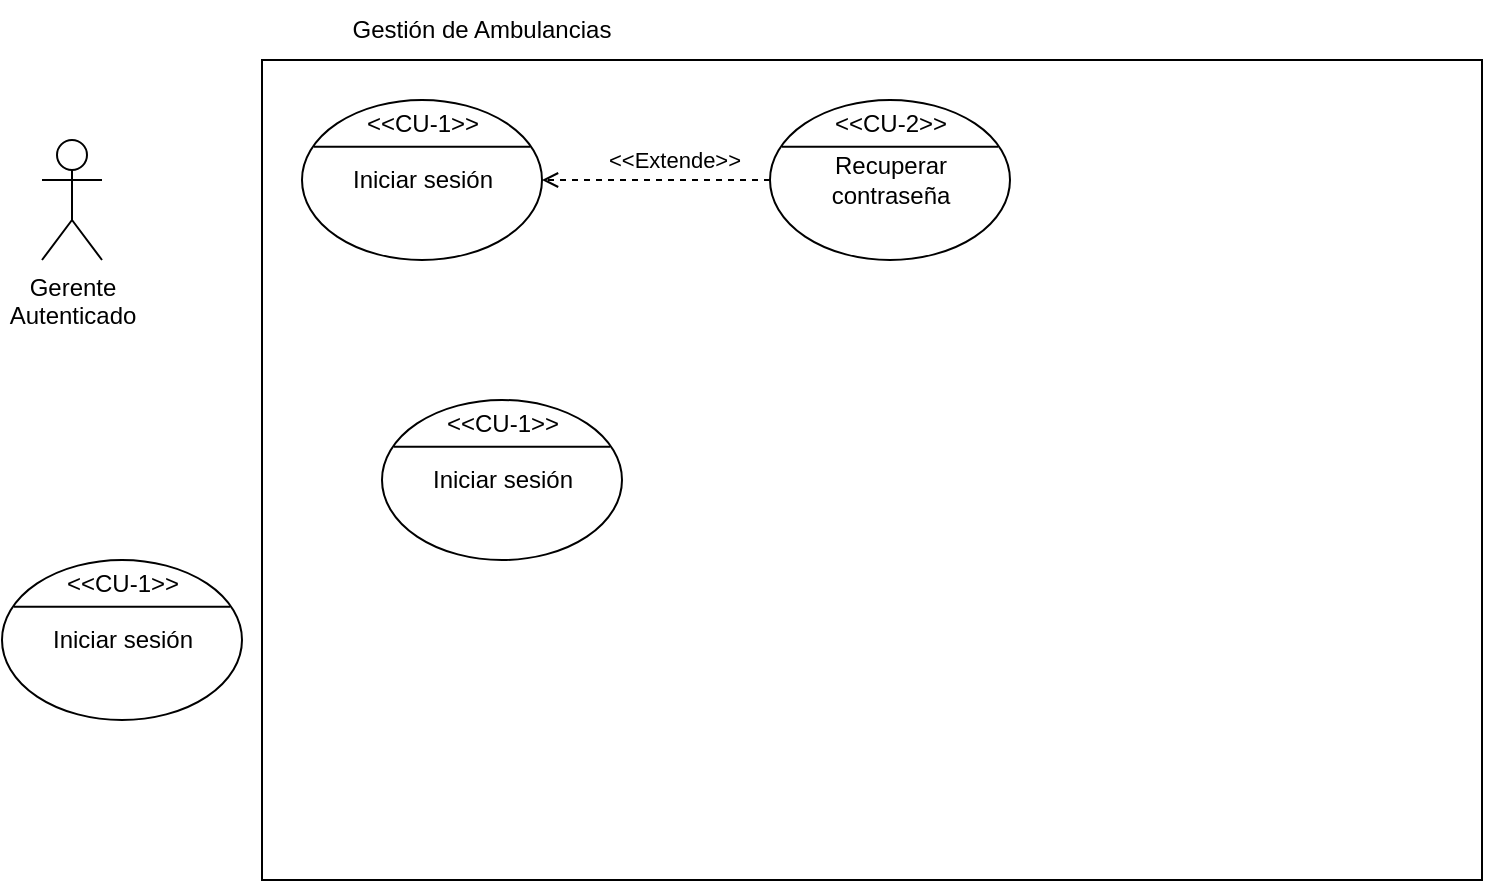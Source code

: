<mxfile version="16.5.1" type="device"><diagram id="i5PHuLDmh14EOhWXMd6f" name="Page-1"><mxGraphModel dx="979" dy="624" grid="1" gridSize="10" guides="1" tooltips="1" connect="1" arrows="1" fold="1" page="1" pageScale="1" pageWidth="827" pageHeight="1169" math="0" shadow="0"><root><mxCell id="0"/><mxCell id="1" parent="0"/><mxCell id="PSQ_uT7hBKoObwp1n5tO-3" value="" style="rounded=0;whiteSpace=wrap;html=1;" vertex="1" parent="1"><mxGeometry x="160" y="80" width="610" height="410" as="geometry"/></mxCell><mxCell id="PSQ_uT7hBKoObwp1n5tO-2" value="Gerente&lt;br&gt;Autenticado" style="shape=umlActor;verticalLabelPosition=bottom;verticalAlign=top;html=1;outlineConnect=0;" vertex="1" parent="1"><mxGeometry x="50" y="120" width="30" height="60" as="geometry"/></mxCell><mxCell id="PSQ_uT7hBKoObwp1n5tO-5" value="Gestión de Ambulancias" style="text;html=1;strokeColor=none;fillColor=none;align=center;verticalAlign=middle;whiteSpace=wrap;rounded=0;" vertex="1" parent="1"><mxGeometry x="200" y="50" width="140" height="30" as="geometry"/></mxCell><mxCell id="PSQ_uT7hBKoObwp1n5tO-6" value="Iniciar sesión" style="shape=ellipse;container=1;horizontal=1;horizontalStack=0;resizeParent=1;resizeParentMax=0;resizeLast=0;html=1;dashed=0;collapsible=0;" vertex="1" parent="1"><mxGeometry x="180" y="100" width="120" height="80" as="geometry"/></mxCell><mxCell id="PSQ_uT7hBKoObwp1n5tO-8" value="" style="line;strokeWidth=1;fillColor=none;rotatable=0;labelPosition=right;points=[];portConstraint=eastwest;dashed=0;resizeWidth=1;" vertex="1" parent="PSQ_uT7hBKoObwp1n5tO-6"><mxGeometry x="6" y="20" width="108.0" height="6.667" as="geometry"/></mxCell><mxCell id="PSQ_uT7hBKoObwp1n5tO-16" value="&amp;lt;&amp;lt;CU-1&amp;gt;&amp;gt;" style="html=1;strokeColor=none;fillColor=none;align=center;verticalAlign=middle;rotatable=0;" vertex="1" parent="PSQ_uT7hBKoObwp1n5tO-6"><mxGeometry x="25" y="-3.33" width="70" height="30" as="geometry"/></mxCell><mxCell id="PSQ_uT7hBKoObwp1n5tO-17" value="Iniciar sesión" style="shape=ellipse;container=1;horizontal=1;horizontalStack=0;resizeParent=1;resizeParentMax=0;resizeLast=0;html=1;dashed=0;collapsible=0;" vertex="1" parent="1"><mxGeometry x="30" y="330" width="120" height="80" as="geometry"/></mxCell><mxCell id="PSQ_uT7hBKoObwp1n5tO-18" value="" style="line;strokeWidth=1;fillColor=none;rotatable=0;labelPosition=right;points=[];portConstraint=eastwest;dashed=0;resizeWidth=1;" vertex="1" parent="PSQ_uT7hBKoObwp1n5tO-17"><mxGeometry x="6" y="20" width="108.0" height="6.667" as="geometry"/></mxCell><mxCell id="PSQ_uT7hBKoObwp1n5tO-19" value="&amp;lt;&amp;lt;CU-1&amp;gt;&amp;gt;" style="html=1;strokeColor=none;fillColor=none;align=center;verticalAlign=middle;rotatable=0;" vertex="1" parent="PSQ_uT7hBKoObwp1n5tO-17"><mxGeometry x="25" y="-3.33" width="70" height="30" as="geometry"/></mxCell><mxCell id="PSQ_uT7hBKoObwp1n5tO-23" style="rounded=0;orthogonalLoop=1;jettySize=auto;html=1;dashed=1;endArrow=open;endFill=0;" edge="1" parent="1" source="PSQ_uT7hBKoObwp1n5tO-20" target="PSQ_uT7hBKoObwp1n5tO-6"><mxGeometry relative="1" as="geometry"/></mxCell><mxCell id="PSQ_uT7hBKoObwp1n5tO-24" value="&amp;lt;&amp;lt;Extende&amp;gt;&amp;gt;" style="edgeLabel;html=1;align=center;verticalAlign=middle;resizable=0;points=[];" vertex="1" connectable="0" parent="PSQ_uT7hBKoObwp1n5tO-23"><mxGeometry x="-0.135" y="1" relative="1" as="geometry"><mxPoint x="1" y="-11" as="offset"/></mxGeometry></mxCell><mxCell id="PSQ_uT7hBKoObwp1n5tO-20" value="Recuperar&lt;br&gt;contraseña" style="shape=ellipse;container=1;horizontal=1;horizontalStack=0;resizeParent=1;resizeParentMax=0;resizeLast=0;html=1;dashed=0;collapsible=0;" vertex="1" parent="1"><mxGeometry x="414" y="100" width="120" height="80" as="geometry"/></mxCell><mxCell id="PSQ_uT7hBKoObwp1n5tO-21" value="" style="line;strokeWidth=1;fillColor=none;rotatable=0;labelPosition=right;points=[];portConstraint=eastwest;dashed=0;resizeWidth=1;" vertex="1" parent="PSQ_uT7hBKoObwp1n5tO-20"><mxGeometry x="6" y="20" width="108.0" height="6.667" as="geometry"/></mxCell><mxCell id="PSQ_uT7hBKoObwp1n5tO-22" value="&amp;lt;&amp;lt;CU-2&amp;gt;&amp;gt;" style="html=1;strokeColor=none;fillColor=none;align=center;verticalAlign=middle;rotatable=0;" vertex="1" parent="PSQ_uT7hBKoObwp1n5tO-20"><mxGeometry x="25" y="-3.33" width="70" height="30" as="geometry"/></mxCell><mxCell id="PSQ_uT7hBKoObwp1n5tO-25" value="Iniciar sesión" style="shape=ellipse;container=1;horizontal=1;horizontalStack=0;resizeParent=1;resizeParentMax=0;resizeLast=0;html=1;dashed=0;collapsible=0;" vertex="1" parent="1"><mxGeometry x="220" y="250" width="120" height="80" as="geometry"/></mxCell><mxCell id="PSQ_uT7hBKoObwp1n5tO-26" value="" style="line;strokeWidth=1;fillColor=none;rotatable=0;labelPosition=right;points=[];portConstraint=eastwest;dashed=0;resizeWidth=1;" vertex="1" parent="PSQ_uT7hBKoObwp1n5tO-25"><mxGeometry x="6" y="20" width="108.0" height="6.667" as="geometry"/></mxCell><mxCell id="PSQ_uT7hBKoObwp1n5tO-27" value="&amp;lt;&amp;lt;CU-1&amp;gt;&amp;gt;" style="html=1;strokeColor=none;fillColor=none;align=center;verticalAlign=middle;rotatable=0;" vertex="1" parent="PSQ_uT7hBKoObwp1n5tO-25"><mxGeometry x="25" y="-3.33" width="70" height="30" as="geometry"/></mxCell></root></mxGraphModel></diagram></mxfile>